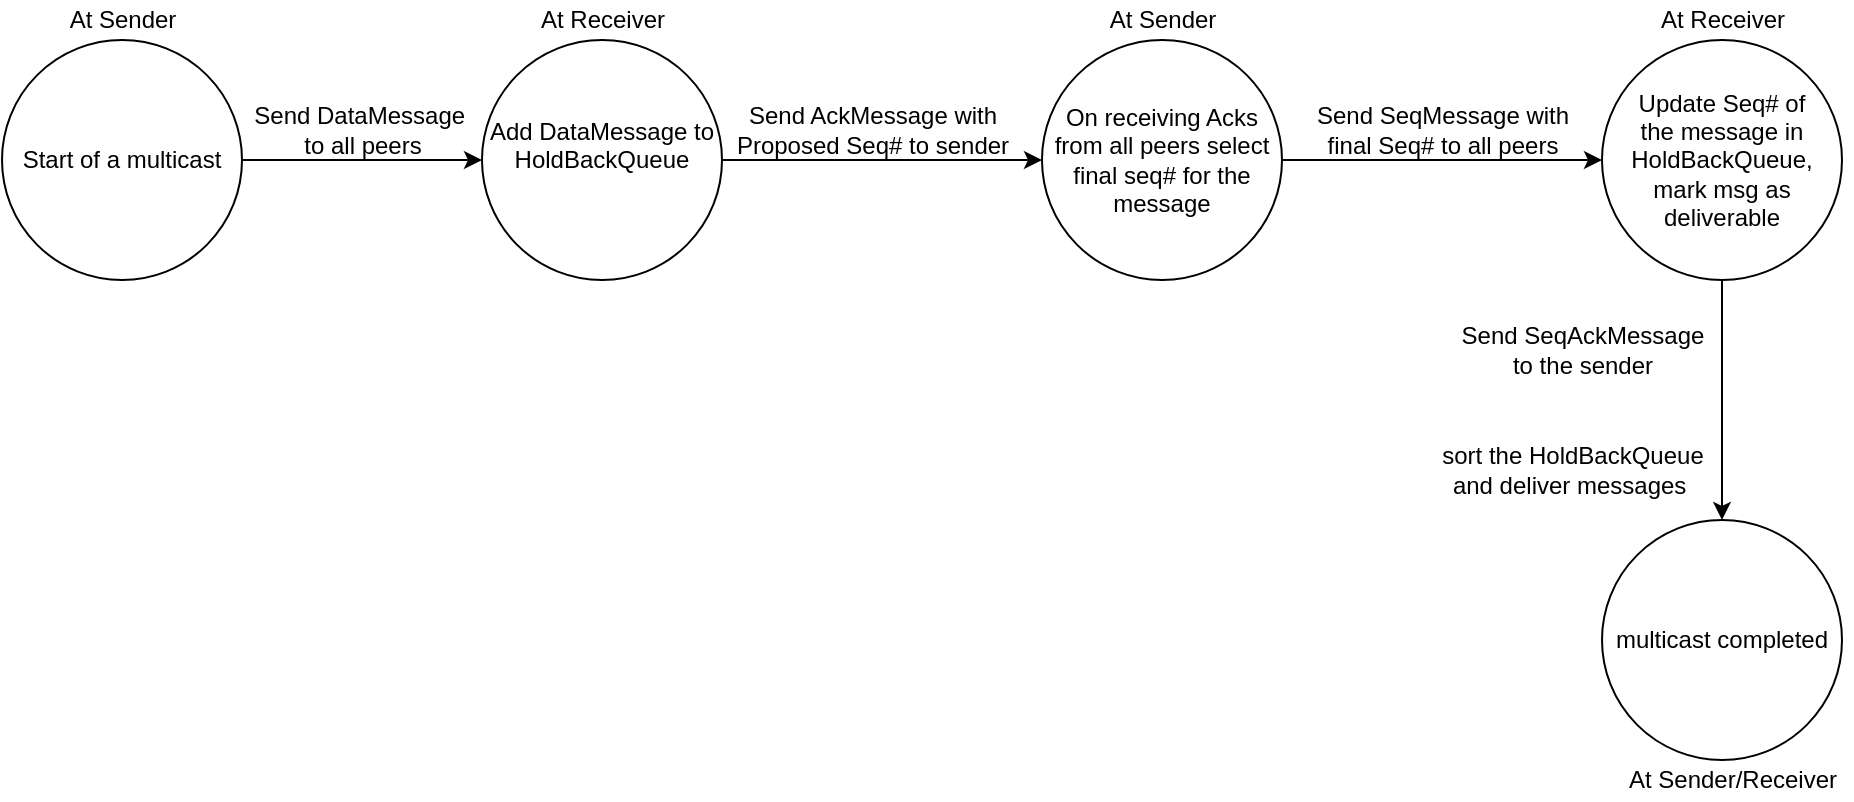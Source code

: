 <mxfile version="13.1.3" type="device"><diagram id="vGIZA-VHASZCQ5zYDwAt" name="Page-1"><mxGraphModel dx="1588" dy="775" grid="1" gridSize="10" guides="1" tooltips="1" connect="1" arrows="1" fold="1" page="1" pageScale="1" pageWidth="1000" pageHeight="800" math="0" shadow="0"><root><mxCell id="0"/><mxCell id="1" parent="0"/><mxCell id="Wqru_lyA26Dtx13KXc5X-3" value="" style="edgeStyle=orthogonalEdgeStyle;rounded=0;orthogonalLoop=1;jettySize=auto;html=1;" edge="1" parent="1" source="Wqru_lyA26Dtx13KXc5X-1" target="Wqru_lyA26Dtx13KXc5X-2"><mxGeometry relative="1" as="geometry"/></mxCell><mxCell id="Wqru_lyA26Dtx13KXc5X-1" value="Start of a multicast" style="ellipse;whiteSpace=wrap;html=1;" vertex="1" parent="1"><mxGeometry x="40" y="80" width="120" height="120" as="geometry"/></mxCell><mxCell id="Wqru_lyA26Dtx13KXc5X-5" value="" style="edgeStyle=orthogonalEdgeStyle;rounded=0;orthogonalLoop=1;jettySize=auto;html=1;" edge="1" parent="1" source="Wqru_lyA26Dtx13KXc5X-2" target="Wqru_lyA26Dtx13KXc5X-4"><mxGeometry relative="1" as="geometry"/></mxCell><mxCell id="Wqru_lyA26Dtx13KXc5X-2" value="Add DataMessage to HoldBackQueue&lt;br&gt;&lt;br&gt;" style="ellipse;whiteSpace=wrap;html=1;" vertex="1" parent="1"><mxGeometry x="280" y="80" width="120" height="120" as="geometry"/></mxCell><mxCell id="Wqru_lyA26Dtx13KXc5X-9" value="" style="edgeStyle=orthogonalEdgeStyle;rounded=0;orthogonalLoop=1;jettySize=auto;html=1;" edge="1" parent="1" source="Wqru_lyA26Dtx13KXc5X-4" target="Wqru_lyA26Dtx13KXc5X-8"><mxGeometry relative="1" as="geometry"/></mxCell><mxCell id="Wqru_lyA26Dtx13KXc5X-4" value="On receiving Acks from all peers select final seq# for the message" style="ellipse;whiteSpace=wrap;html=1;" vertex="1" parent="1"><mxGeometry x="560" y="80" width="120" height="120" as="geometry"/></mxCell><mxCell id="Wqru_lyA26Dtx13KXc5X-12" value="" style="edgeStyle=orthogonalEdgeStyle;rounded=0;orthogonalLoop=1;jettySize=auto;html=1;" edge="1" parent="1" source="Wqru_lyA26Dtx13KXc5X-8" target="Wqru_lyA26Dtx13KXc5X-11"><mxGeometry relative="1" as="geometry"/></mxCell><mxCell id="Wqru_lyA26Dtx13KXc5X-8" value="Update Seq# of &lt;br&gt;the&amp;nbsp;message in HoldBackQueue,&lt;br&gt;mark msg as deliverable" style="ellipse;whiteSpace=wrap;html=1;" vertex="1" parent="1"><mxGeometry x="840" y="80" width="120" height="120" as="geometry"/></mxCell><mxCell id="Wqru_lyA26Dtx13KXc5X-11" value="multicast completed" style="ellipse;whiteSpace=wrap;html=1;" vertex="1" parent="1"><mxGeometry x="840" y="320" width="120" height="120" as="geometry"/></mxCell><mxCell id="Wqru_lyA26Dtx13KXc5X-6" value="Send DataMessage&amp;nbsp;&lt;br&gt;to all peers" style="text;html=1;align=center;verticalAlign=middle;resizable=0;points=[];autosize=1;" vertex="1" parent="1"><mxGeometry x="160" y="110" width="120" height="30" as="geometry"/></mxCell><mxCell id="Wqru_lyA26Dtx13KXc5X-7" value="&lt;span&gt;Send AckMessage with &lt;br&gt;Proposed Seq#&amp;nbsp;&lt;/span&gt;&lt;span&gt;to&amp;nbsp;sender&lt;/span&gt;" style="text;html=1;align=center;verticalAlign=middle;resizable=0;points=[];autosize=1;" vertex="1" parent="1"><mxGeometry x="400" y="110" width="150" height="30" as="geometry"/></mxCell><mxCell id="Wqru_lyA26Dtx13KXc5X-10" value="Send SeqMessage with &lt;br&gt;final Seq# to all peers" style="text;html=1;align=center;verticalAlign=middle;resizable=0;points=[];autosize=1;" vertex="1" parent="1"><mxGeometry x="690" y="110" width="140" height="30" as="geometry"/></mxCell><mxCell id="Wqru_lyA26Dtx13KXc5X-14" value="Send SeqAckMessage &lt;br&gt;to the sender" style="text;html=1;align=center;verticalAlign=middle;resizable=0;points=[];autosize=1;" vertex="1" parent="1"><mxGeometry x="760" y="220" width="140" height="30" as="geometry"/></mxCell><mxCell id="Wqru_lyA26Dtx13KXc5X-15" value="&lt;span&gt;sort the HoldBackQueue&lt;/span&gt;&lt;br&gt;&lt;span&gt;and deliver messages&amp;nbsp;&lt;/span&gt;" style="text;html=1;align=center;verticalAlign=middle;resizable=0;points=[];autosize=1;" vertex="1" parent="1"><mxGeometry x="750" y="280" width="150" height="30" as="geometry"/></mxCell><mxCell id="Wqru_lyA26Dtx13KXc5X-16" value="At Sender" style="text;html=1;align=center;verticalAlign=middle;resizable=0;points=[];autosize=1;" vertex="1" parent="1"><mxGeometry x="65" y="60" width="70" height="20" as="geometry"/></mxCell><mxCell id="Wqru_lyA26Dtx13KXc5X-17" value="At Receiver" style="text;html=1;align=center;verticalAlign=middle;resizable=0;points=[];autosize=1;" vertex="1" parent="1"><mxGeometry x="300" y="60" width="80" height="20" as="geometry"/></mxCell><mxCell id="Wqru_lyA26Dtx13KXc5X-18" value="At Receiver" style="text;html=1;align=center;verticalAlign=middle;resizable=0;points=[];autosize=1;" vertex="1" parent="1"><mxGeometry x="860" y="60" width="80" height="20" as="geometry"/></mxCell><mxCell id="Wqru_lyA26Dtx13KXc5X-19" value="At Sender" style="text;html=1;align=center;verticalAlign=middle;resizable=0;points=[];autosize=1;" vertex="1" parent="1"><mxGeometry x="585" y="60" width="70" height="20" as="geometry"/></mxCell><mxCell id="Wqru_lyA26Dtx13KXc5X-20" value="At Sender/Receiver" style="text;html=1;align=center;verticalAlign=middle;resizable=0;points=[];autosize=1;" vertex="1" parent="1"><mxGeometry x="845" y="440" width="120" height="20" as="geometry"/></mxCell></root></mxGraphModel></diagram></mxfile>